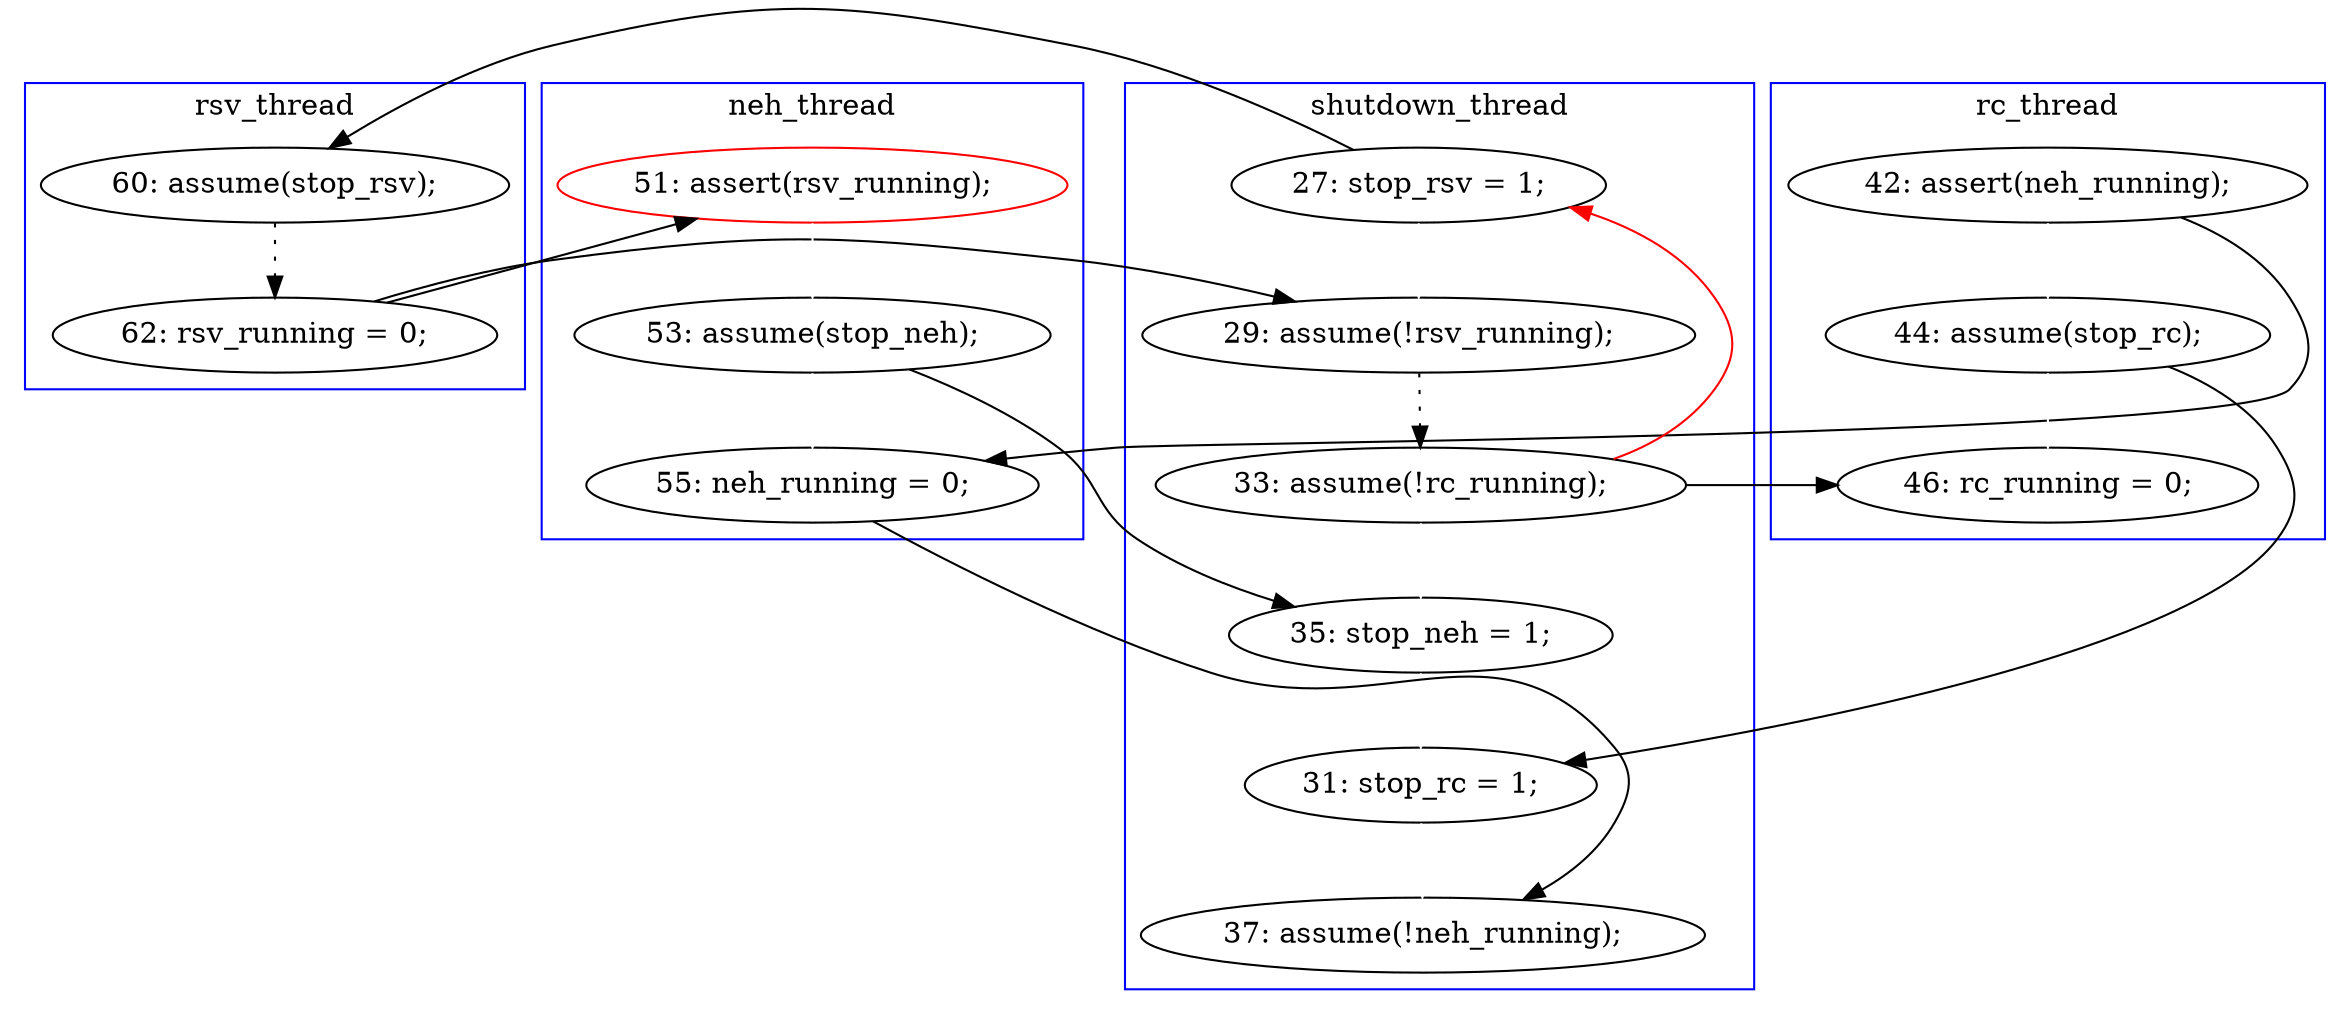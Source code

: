 digraph Counterexample {
	18 -> 21 [color = black, style = solid, constraint = false]
	15 -> 17 [color = black, style = solid, constraint = false]
	24 -> 30 [color = white, style = solid]
	14 -> 25 [color = black, style = solid, constraint = false]
	25 -> 32 [color = black, style = solid, constraint = false]
	23 -> 24 [color = black, style = solid, constraint = false]
	27 -> 30 [color = black, style = solid, constraint = false]
	15 -> 19 [color = white, style = solid]
	22 -> 15 [color = red, style = solid, constraint = false]
	23 -> 25 [color = white, style = solid]
	22 -> 24 [color = white, style = solid]
	30 -> 32 [color = white, style = solid]
	17 -> 18 [color = black, style = dotted]
	27 -> 31 [color = white, style = solid]
	21 -> 23 [color = white, style = solid]
	22 -> 31 [color = black, style = solid, constraint = false]
	18 -> 19 [color = black, style = solid, constraint = false]
	14 -> 27 [color = white, style = solid]
	19 -> 22 [color = black, style = dotted]
	subgraph cluster2 {
		label = rc_thread
		color = blue
		27  [label = "44: assume(stop_rc);"]
		14  [label = "42: assert(neh_running);"]
		31  [label = "46: rc_running = 0;"]
	}
	subgraph cluster3 {
		label = neh_thread
		color = blue
		23  [label = "53: assume(stop_neh);"]
		25  [label = "55: neh_running = 0;"]
		21  [label = "51: assert(rsv_running);", color = red]
	}
	subgraph cluster1 {
		label = shutdown_thread
		color = blue
		19  [label = "29: assume(!rsv_running);"]
		22  [label = "33: assume(!rc_running);"]
		24  [label = "35: stop_neh = 1;"]
		15  [label = "27: stop_rsv = 1;"]
		32  [label = "37: assume(!neh_running);"]
		30  [label = "31: stop_rc = 1;"]
	}
	subgraph cluster4 {
		label = rsv_thread
		color = blue
		18  [label = "62: rsv_running = 0;"]
		17  [label = "60: assume(stop_rsv);"]
	}
}